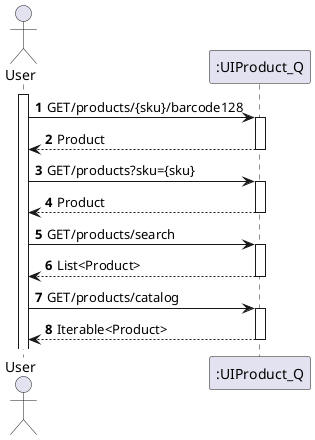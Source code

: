 @startuml
'https://plantuml.com/sequence-diagram

autoactivate on
autonumber

actor "User" as User
participant ":UIProduct_Q" as pro1

activate User

User -> pro1: GET/products/{sku}/barcode128
pro1 --> User: Product
User -> pro1: GET/products?sku={sku}
pro1 --> User: Product
User -> pro1: GET/products/search
pro1 --> User: List<Product>
User -> pro1: GET/products/catalog
pro1 --> User: Iterable<Product>
@enduml